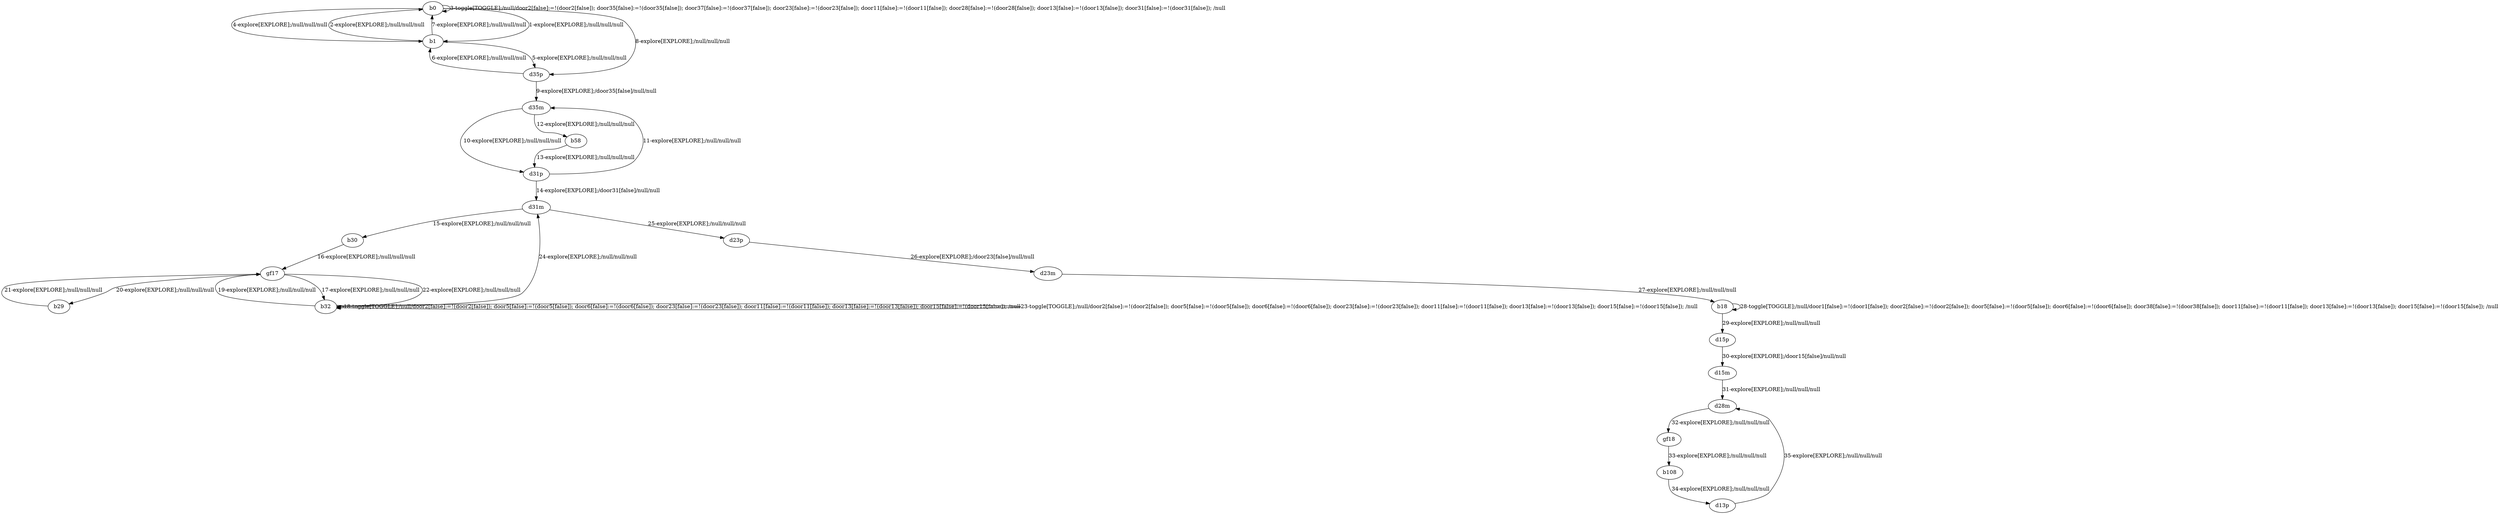 # Total number of goals covered by this test: 2
# d13p --> d28m
# b108 --> d13p

digraph g {
"b0" -> "b1" [label = "1-explore[EXPLORE];/null/null/null"];
"b1" -> "b0" [label = "2-explore[EXPLORE];/null/null/null"];
"b0" -> "b0" [label = "3-toggle[TOGGLE];/null/door2[false]:=!(door2[false]); door35[false]:=!(door35[false]); door37[false]:=!(door37[false]); door23[false]:=!(door23[false]); door11[false]:=!(door11[false]); door28[false]:=!(door28[false]); door13[false]:=!(door13[false]); door31[false]:=!(door31[false]); /null"];
"b0" -> "b1" [label = "4-explore[EXPLORE];/null/null/null"];
"b1" -> "d35p" [label = "5-explore[EXPLORE];/null/null/null"];
"d35p" -> "b1" [label = "6-explore[EXPLORE];/null/null/null"];
"b1" -> "b0" [label = "7-explore[EXPLORE];/null/null/null"];
"b0" -> "d35p" [label = "8-explore[EXPLORE];/null/null/null"];
"d35p" -> "d35m" [label = "9-explore[EXPLORE];/door35[false]/null/null"];
"d35m" -> "d31p" [label = "10-explore[EXPLORE];/null/null/null"];
"d31p" -> "d35m" [label = "11-explore[EXPLORE];/null/null/null"];
"d35m" -> "b58" [label = "12-explore[EXPLORE];/null/null/null"];
"b58" -> "d31p" [label = "13-explore[EXPLORE];/null/null/null"];
"d31p" -> "d31m" [label = "14-explore[EXPLORE];/door31[false]/null/null"];
"d31m" -> "b30" [label = "15-explore[EXPLORE];/null/null/null"];
"b30" -> "gf17" [label = "16-explore[EXPLORE];/null/null/null"];
"gf17" -> "b32" [label = "17-explore[EXPLORE];/null/null/null"];
"b32" -> "b32" [label = "18-toggle[TOGGLE];/null/door2[false]:=!(door2[false]); door5[false]:=!(door5[false]); door6[false]:=!(door6[false]); door23[false]:=!(door23[false]); door11[false]:=!(door11[false]); door13[false]:=!(door13[false]); door15[false]:=!(door15[false]); /null"];
"b32" -> "gf17" [label = "19-explore[EXPLORE];/null/null/null"];
"gf17" -> "b29" [label = "20-explore[EXPLORE];/null/null/null"];
"b29" -> "gf17" [label = "21-explore[EXPLORE];/null/null/null"];
"gf17" -> "b32" [label = "22-explore[EXPLORE];/null/null/null"];
"b32" -> "b32" [label = "23-toggle[TOGGLE];/null/door2[false]:=!(door2[false]); door5[false]:=!(door5[false]); door6[false]:=!(door6[false]); door23[false]:=!(door23[false]); door11[false]:=!(door11[false]); door13[false]:=!(door13[false]); door15[false]:=!(door15[false]); /null"];
"b32" -> "d31m" [label = "24-explore[EXPLORE];/null/null/null"];
"d31m" -> "d23p" [label = "25-explore[EXPLORE];/null/null/null"];
"d23p" -> "d23m" [label = "26-explore[EXPLORE];/door23[false]/null/null"];
"d23m" -> "b18" [label = "27-explore[EXPLORE];/null/null/null"];
"b18" -> "b18" [label = "28-toggle[TOGGLE];/null/door1[false]:=!(door1[false]); door2[false]:=!(door2[false]); door5[false]:=!(door5[false]); door6[false]:=!(door6[false]); door38[false]:=!(door38[false]); door11[false]:=!(door11[false]); door13[false]:=!(door13[false]); door15[false]:=!(door15[false]); /null"];
"b18" -> "d15p" [label = "29-explore[EXPLORE];/null/null/null"];
"d15p" -> "d15m" [label = "30-explore[EXPLORE];/door15[false]/null/null"];
"d15m" -> "d28m" [label = "31-explore[EXPLORE];/null/null/null"];
"d28m" -> "gf18" [label = "32-explore[EXPLORE];/null/null/null"];
"gf18" -> "b108" [label = "33-explore[EXPLORE];/null/null/null"];
"b108" -> "d13p" [label = "34-explore[EXPLORE];/null/null/null"];
"d13p" -> "d28m" [label = "35-explore[EXPLORE];/null/null/null"];
}